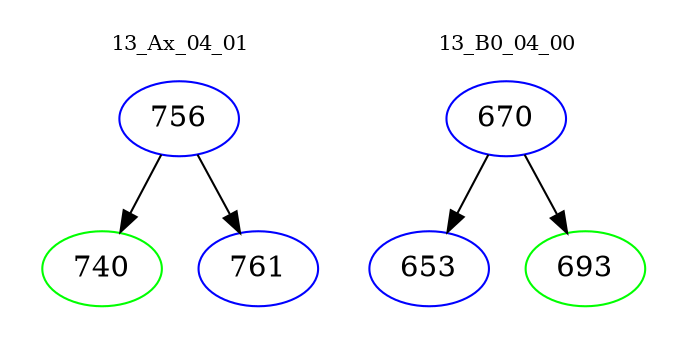 digraph{
subgraph cluster_0 {
color = white
label = "13_Ax_04_01";
fontsize=10;
T0_756 [label="756", color="blue"]
T0_756 -> T0_740 [color="black"]
T0_740 [label="740", color="green"]
T0_756 -> T0_761 [color="black"]
T0_761 [label="761", color="blue"]
}
subgraph cluster_1 {
color = white
label = "13_B0_04_00";
fontsize=10;
T1_670 [label="670", color="blue"]
T1_670 -> T1_653 [color="black"]
T1_653 [label="653", color="blue"]
T1_670 -> T1_693 [color="black"]
T1_693 [label="693", color="green"]
}
}
